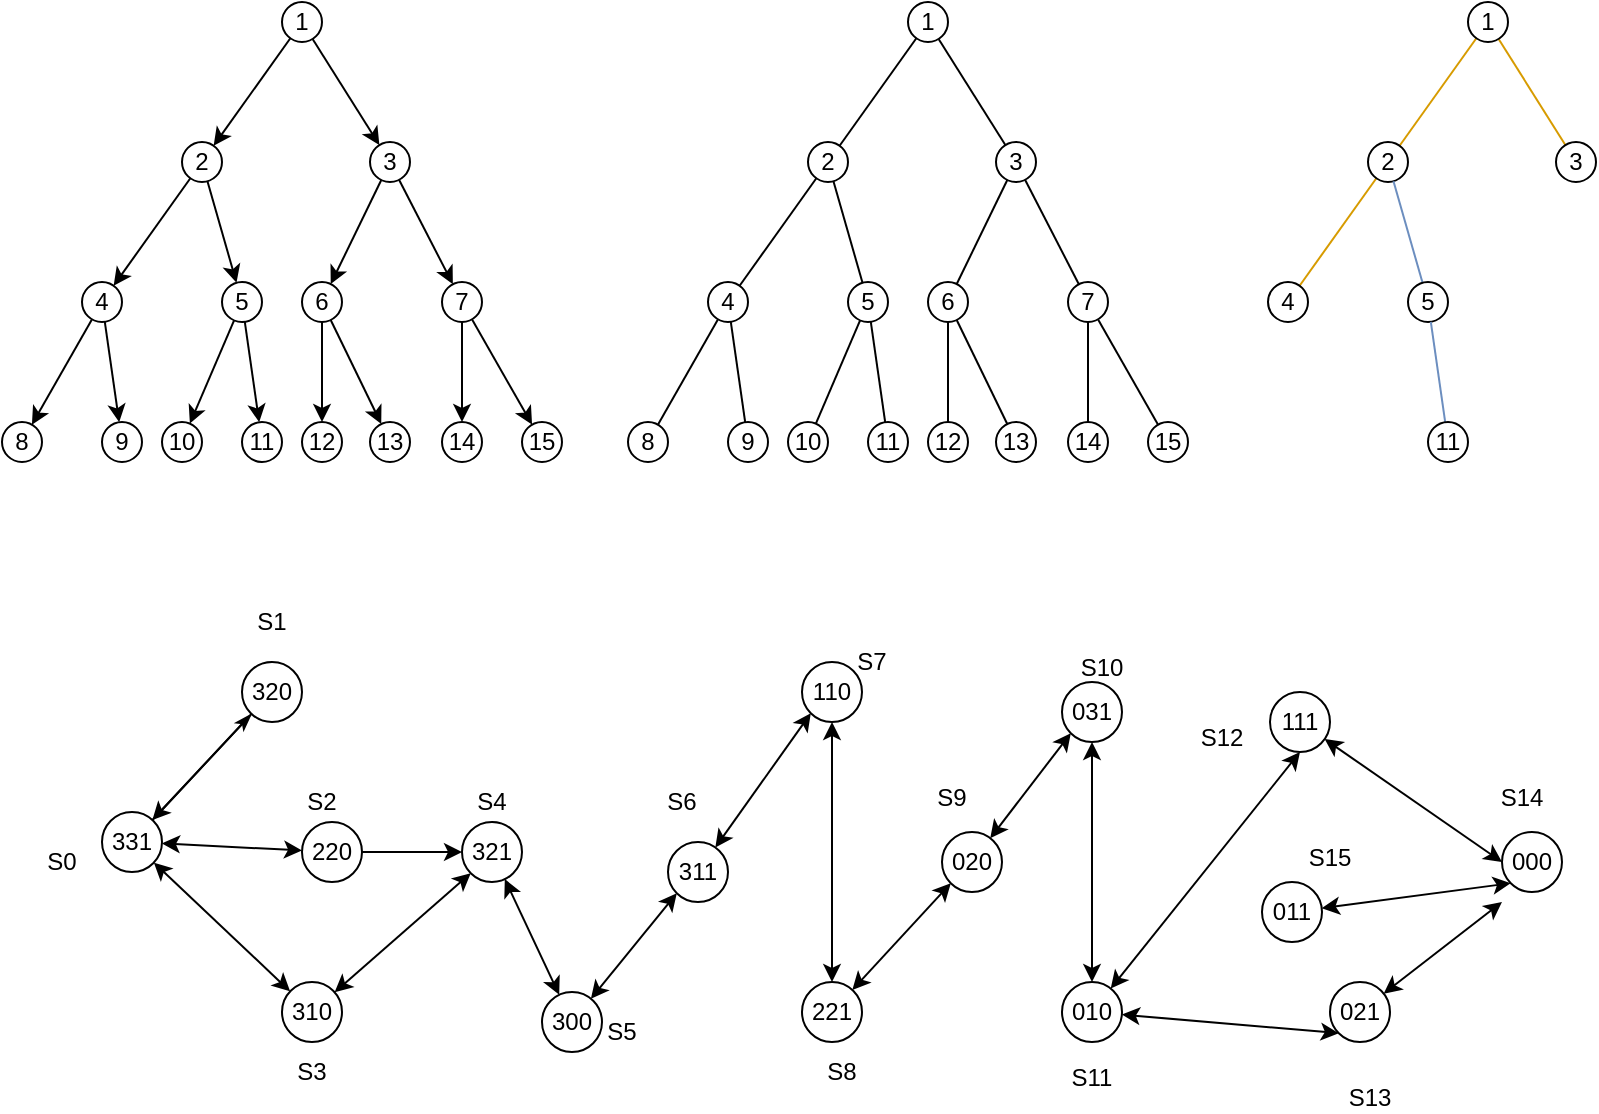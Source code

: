 <mxfile version="13.7.9" type="github"><diagram id="QasYs15c0SJN6hkDSE2E" name="Page-1"><mxGraphModel dx="827" dy="456" grid="1" gridSize="10" guides="1" tooltips="1" connect="1" arrows="1" fold="1" page="1" pageScale="1" pageWidth="827" pageHeight="1169" math="0" shadow="0"><root><mxCell id="0"/><mxCell id="1" parent="0"/><mxCell id="ssNxy5cDNpmLMazH2wRp-33" value="" style="orthogonalLoop=1;jettySize=auto;html=1;rounded=0;endArrow=none;endFill=0;" parent="1" source="ssNxy5cDNpmLMazH2wRp-1" target="ssNxy5cDNpmLMazH2wRp-32" edge="1"><mxGeometry relative="1" as="geometry"/></mxCell><mxCell id="ssNxy5cDNpmLMazH2wRp-35" value="" style="edgeStyle=none;rounded=0;orthogonalLoop=1;jettySize=auto;html=1;endArrow=none;endFill=0;" parent="1" source="ssNxy5cDNpmLMazH2wRp-1" target="ssNxy5cDNpmLMazH2wRp-34" edge="1"><mxGeometry relative="1" as="geometry"/></mxCell><mxCell id="ssNxy5cDNpmLMazH2wRp-1" value="1" style="ellipse;whiteSpace=wrap;html=1;aspect=fixed;" parent="1" vertex="1"><mxGeometry x="483" y="60" width="20" height="20" as="geometry"/></mxCell><mxCell id="ssNxy5cDNpmLMazH2wRp-37" value="" style="edgeStyle=none;rounded=0;orthogonalLoop=1;jettySize=auto;html=1;endArrow=none;endFill=0;" parent="1" source="ssNxy5cDNpmLMazH2wRp-32" target="ssNxy5cDNpmLMazH2wRp-36" edge="1"><mxGeometry relative="1" as="geometry"/></mxCell><mxCell id="ssNxy5cDNpmLMazH2wRp-39" value="" style="edgeStyle=none;rounded=0;orthogonalLoop=1;jettySize=auto;html=1;endArrow=none;endFill=0;" parent="1" source="ssNxy5cDNpmLMazH2wRp-32" target="ssNxy5cDNpmLMazH2wRp-38" edge="1"><mxGeometry relative="1" as="geometry"/></mxCell><mxCell id="ssNxy5cDNpmLMazH2wRp-32" value="2" style="ellipse;whiteSpace=wrap;html=1;aspect=fixed;" parent="1" vertex="1"><mxGeometry x="433" y="130" width="20" height="20" as="geometry"/></mxCell><mxCell id="ssNxy5cDNpmLMazH2wRp-41" value="" style="edgeStyle=none;rounded=0;orthogonalLoop=1;jettySize=auto;html=1;endArrow=none;endFill=0;" parent="1" source="ssNxy5cDNpmLMazH2wRp-34" target="ssNxy5cDNpmLMazH2wRp-40" edge="1"><mxGeometry relative="1" as="geometry"/></mxCell><mxCell id="cYh5wGk9j4le9y7uRXez-6" value="" style="edgeStyle=none;rounded=0;orthogonalLoop=1;jettySize=auto;html=1;endArrow=none;endFill=0;" edge="1" parent="1" source="ssNxy5cDNpmLMazH2wRp-34" target="ssNxy5cDNpmLMazH2wRp-51"><mxGeometry relative="1" as="geometry"/></mxCell><mxCell id="ssNxy5cDNpmLMazH2wRp-34" value="3" style="ellipse;whiteSpace=wrap;html=1;aspect=fixed;" parent="1" vertex="1"><mxGeometry x="527" y="130" width="20" height="20" as="geometry"/></mxCell><mxCell id="ssNxy5cDNpmLMazH2wRp-50" value="" style="edgeStyle=none;rounded=0;orthogonalLoop=1;jettySize=auto;html=1;endArrow=none;endFill=0;" parent="1" source="ssNxy5cDNpmLMazH2wRp-36" target="ssNxy5cDNpmLMazH2wRp-49" edge="1"><mxGeometry relative="1" as="geometry"/></mxCell><mxCell id="cYh5wGk9j4le9y7uRXez-3" value="" style="rounded=0;orthogonalLoop=1;jettySize=auto;html=1;endArrow=none;endFill=0;" edge="1" parent="1" source="ssNxy5cDNpmLMazH2wRp-36" target="cYh5wGk9j4le9y7uRXez-2"><mxGeometry relative="1" as="geometry"/></mxCell><mxCell id="ssNxy5cDNpmLMazH2wRp-36" value="4" style="ellipse;whiteSpace=wrap;html=1;aspect=fixed;" parent="1" vertex="1"><mxGeometry x="383" y="200" width="20" height="20" as="geometry"/></mxCell><mxCell id="ssNxy5cDNpmLMazH2wRp-54" value="" style="edgeStyle=none;rounded=0;orthogonalLoop=1;jettySize=auto;html=1;endArrow=none;endFill=0;" parent="1" source="ssNxy5cDNpmLMazH2wRp-38" target="ssNxy5cDNpmLMazH2wRp-53" edge="1"><mxGeometry relative="1" as="geometry"/></mxCell><mxCell id="ssNxy5cDNpmLMazH2wRp-57" value="" style="edgeStyle=none;rounded=0;orthogonalLoop=1;jettySize=auto;html=1;endArrow=none;endFill=0;" parent="1" source="ssNxy5cDNpmLMazH2wRp-38" target="ssNxy5cDNpmLMazH2wRp-56" edge="1"><mxGeometry relative="1" as="geometry"/></mxCell><mxCell id="ssNxy5cDNpmLMazH2wRp-38" value="5" style="ellipse;whiteSpace=wrap;html=1;aspect=fixed;" parent="1" vertex="1"><mxGeometry x="453" y="200" width="20" height="20" as="geometry"/></mxCell><mxCell id="ssNxy5cDNpmLMazH2wRp-60" value="" style="edgeStyle=none;rounded=0;orthogonalLoop=1;jettySize=auto;html=1;endArrow=none;endFill=0;" parent="1" source="ssNxy5cDNpmLMazH2wRp-40" target="ssNxy5cDNpmLMazH2wRp-59" edge="1"><mxGeometry relative="1" as="geometry"/></mxCell><mxCell id="ssNxy5cDNpmLMazH2wRp-62" value="" style="edgeStyle=none;rounded=0;orthogonalLoop=1;jettySize=auto;html=1;endArrow=none;endFill=0;" parent="1" source="ssNxy5cDNpmLMazH2wRp-40" target="ssNxy5cDNpmLMazH2wRp-61" edge="1"><mxGeometry relative="1" as="geometry"/></mxCell><mxCell id="ssNxy5cDNpmLMazH2wRp-40" value="6" style="ellipse;whiteSpace=wrap;html=1;aspect=fixed;" parent="1" vertex="1"><mxGeometry x="493" y="200" width="20" height="20" as="geometry"/></mxCell><mxCell id="ssNxy5cDNpmLMazH2wRp-49" value="9" style="ellipse;whiteSpace=wrap;html=1;aspect=fixed;" parent="1" vertex="1"><mxGeometry x="393" y="270" width="20" height="20" as="geometry"/></mxCell><mxCell id="ssNxy5cDNpmLMazH2wRp-64" value="" style="edgeStyle=none;rounded=0;orthogonalLoop=1;jettySize=auto;html=1;endArrow=none;endFill=0;" parent="1" source="ssNxy5cDNpmLMazH2wRp-51" target="ssNxy5cDNpmLMazH2wRp-63" edge="1"><mxGeometry relative="1" as="geometry"/></mxCell><mxCell id="ssNxy5cDNpmLMazH2wRp-67" value="" style="edgeStyle=none;rounded=0;orthogonalLoop=1;jettySize=auto;html=1;endArrow=none;endFill=0;" parent="1" source="ssNxy5cDNpmLMazH2wRp-51" target="ssNxy5cDNpmLMazH2wRp-66" edge="1"><mxGeometry relative="1" as="geometry"/></mxCell><mxCell id="ssNxy5cDNpmLMazH2wRp-51" value="7" style="ellipse;whiteSpace=wrap;html=1;aspect=fixed;" parent="1" vertex="1"><mxGeometry x="563" y="200" width="20" height="20" as="geometry"/></mxCell><mxCell id="ssNxy5cDNpmLMazH2wRp-53" value="10" style="ellipse;whiteSpace=wrap;html=1;aspect=fixed;" parent="1" vertex="1"><mxGeometry x="423" y="270" width="20" height="20" as="geometry"/></mxCell><mxCell id="ssNxy5cDNpmLMazH2wRp-56" value="11" style="ellipse;whiteSpace=wrap;html=1;aspect=fixed;" parent="1" vertex="1"><mxGeometry x="463" y="270" width="20" height="20" as="geometry"/></mxCell><mxCell id="ssNxy5cDNpmLMazH2wRp-59" value="12" style="ellipse;whiteSpace=wrap;html=1;aspect=fixed;" parent="1" vertex="1"><mxGeometry x="493" y="270" width="20" height="20" as="geometry"/></mxCell><mxCell id="ssNxy5cDNpmLMazH2wRp-61" value="13" style="ellipse;whiteSpace=wrap;html=1;aspect=fixed;" parent="1" vertex="1"><mxGeometry x="527" y="270" width="20" height="20" as="geometry"/></mxCell><mxCell id="ssNxy5cDNpmLMazH2wRp-63" value="14" style="ellipse;whiteSpace=wrap;html=1;aspect=fixed;" parent="1" vertex="1"><mxGeometry x="563" y="270" width="20" height="20" as="geometry"/></mxCell><mxCell id="ssNxy5cDNpmLMazH2wRp-66" value="15" style="ellipse;whiteSpace=wrap;html=1;aspect=fixed;" parent="1" vertex="1"><mxGeometry x="603" y="270" width="20" height="20" as="geometry"/></mxCell><mxCell id="ssNxy5cDNpmLMazH2wRp-68" value="" style="edgeStyle=none;rounded=0;orthogonalLoop=1;jettySize=auto;html=1;endArrow=none;endFill=0;fillColor=#ffe6cc;strokeColor=#d79b00;" parent="1" source="ssNxy5cDNpmLMazH2wRp-70" target="ssNxy5cDNpmLMazH2wRp-73" edge="1"><mxGeometry relative="1" as="geometry"/></mxCell><mxCell id="ssNxy5cDNpmLMazH2wRp-69" value="" style="edgeStyle=none;rounded=0;orthogonalLoop=1;jettySize=auto;html=1;endArrow=none;endFill=0;fillColor=#ffe6cc;strokeColor=#d79b00;" parent="1" source="ssNxy5cDNpmLMazH2wRp-70" target="ssNxy5cDNpmLMazH2wRp-78" edge="1"><mxGeometry relative="1" as="geometry"/></mxCell><mxCell id="ssNxy5cDNpmLMazH2wRp-70" value="1" style="ellipse;whiteSpace=wrap;html=1;aspect=fixed;" parent="1" vertex="1"><mxGeometry x="763" y="60" width="20" height="20" as="geometry"/></mxCell><mxCell id="ssNxy5cDNpmLMazH2wRp-71" value="" style="edgeStyle=none;rounded=0;orthogonalLoop=1;jettySize=auto;html=1;endArrow=none;endFill=0;fillColor=#ffe6cc;strokeColor=#d79b00;" parent="1" source="ssNxy5cDNpmLMazH2wRp-73" target="ssNxy5cDNpmLMazH2wRp-82" edge="1"><mxGeometry relative="1" as="geometry"/></mxCell><mxCell id="ssNxy5cDNpmLMazH2wRp-73" value="2" style="ellipse;whiteSpace=wrap;html=1;aspect=fixed;" parent="1" vertex="1"><mxGeometry x="713" y="130" width="20" height="20" as="geometry"/></mxCell><mxCell id="ssNxy5cDNpmLMazH2wRp-78" value="3" style="ellipse;whiteSpace=wrap;html=1;aspect=fixed;" parent="1" vertex="1"><mxGeometry x="807" y="130" width="20" height="20" as="geometry"/></mxCell><mxCell id="ssNxy5cDNpmLMazH2wRp-82" value="4" style="ellipse;whiteSpace=wrap;html=1;aspect=fixed;" parent="1" vertex="1"><mxGeometry x="663" y="200" width="20" height="20" as="geometry"/></mxCell><mxCell id="ssNxy5cDNpmLMazH2wRp-101" value="" style="edgeStyle=none;rounded=0;orthogonalLoop=1;jettySize=auto;html=1;endArrow=none;endFill=0;fillColor=#dae8fc;strokeColor=#6c8ebf;" parent="1" source="ssNxy5cDNpmLMazH2wRp-85" target="ssNxy5cDNpmLMazH2wRp-73" edge="1"><mxGeometry relative="1" as="geometry"/></mxCell><mxCell id="ssNxy5cDNpmLMazH2wRp-85" value="5" style="ellipse;whiteSpace=wrap;html=1;aspect=fixed;" parent="1" vertex="1"><mxGeometry x="733" y="200" width="20" height="20" as="geometry"/></mxCell><mxCell id="ssNxy5cDNpmLMazH2wRp-100" value="" style="edgeStyle=none;rounded=0;orthogonalLoop=1;jettySize=auto;html=1;endArrow=none;endFill=0;fillColor=#dae8fc;strokeColor=#6c8ebf;" parent="1" source="ssNxy5cDNpmLMazH2wRp-95" target="ssNxy5cDNpmLMazH2wRp-85" edge="1"><mxGeometry relative="1" as="geometry"/></mxCell><mxCell id="ssNxy5cDNpmLMazH2wRp-95" value="11" style="ellipse;whiteSpace=wrap;html=1;aspect=fixed;" parent="1" vertex="1"><mxGeometry x="743" y="270" width="20" height="20" as="geometry"/></mxCell><mxCell id="cYh5wGk9j4le9y7uRXez-2" value="8" style="ellipse;whiteSpace=wrap;html=1;aspect=fixed;" vertex="1" parent="1"><mxGeometry x="343" y="270" width="20" height="20" as="geometry"/></mxCell><mxCell id="cYh5wGk9j4le9y7uRXez-10" value="" style="edgeStyle=none;rounded=0;orthogonalLoop=1;jettySize=auto;html=1;endArrow=none;endFill=0;" edge="1" parent="1" source="cYh5wGk9j4le9y7uRXez-8" target="cYh5wGk9j4le9y7uRXez-9"><mxGeometry relative="1" as="geometry"/></mxCell><mxCell id="cYh5wGk9j4le9y7uRXez-12" value="" style="edgeStyle=none;rounded=0;orthogonalLoop=1;jettySize=auto;html=1;endArrow=classicThin;endFill=1;startArrow=classic;startFill=1;" edge="1" parent="1" source="cYh5wGk9j4le9y7uRXez-8" target="cYh5wGk9j4le9y7uRXez-9"><mxGeometry relative="1" as="geometry"/></mxCell><mxCell id="cYh5wGk9j4le9y7uRXez-14" value="" style="edgeStyle=none;rounded=0;orthogonalLoop=1;jettySize=auto;html=1;endArrow=classic;endFill=1;startArrow=classic;startFill=1;" edge="1" parent="1" source="cYh5wGk9j4le9y7uRXez-8" target="cYh5wGk9j4le9y7uRXez-13"><mxGeometry relative="1" as="geometry"/></mxCell><mxCell id="cYh5wGk9j4le9y7uRXez-16" value="" style="edgeStyle=none;rounded=0;orthogonalLoop=1;jettySize=auto;html=1;endArrow=classic;endFill=1;startArrow=classic;startFill=1;" edge="1" parent="1" source="cYh5wGk9j4le9y7uRXez-8" target="cYh5wGk9j4le9y7uRXez-15"><mxGeometry relative="1" as="geometry"/></mxCell><mxCell id="cYh5wGk9j4le9y7uRXez-8" value="331" style="ellipse;whiteSpace=wrap;html=1;aspect=fixed;" vertex="1" parent="1"><mxGeometry x="80" y="465" width="30" height="30" as="geometry"/></mxCell><mxCell id="cYh5wGk9j4le9y7uRXez-9" value="320" style="ellipse;whiteSpace=wrap;html=1;aspect=fixed;" vertex="1" parent="1"><mxGeometry x="150" y="390" width="30" height="30" as="geometry"/></mxCell><mxCell id="cYh5wGk9j4le9y7uRXez-11" value="S0" style="text;html=1;strokeColor=none;fillColor=none;align=center;verticalAlign=middle;whiteSpace=wrap;rounded=0;" vertex="1" parent="1"><mxGeometry x="40" y="480" width="40" height="20" as="geometry"/></mxCell><mxCell id="cYh5wGk9j4le9y7uRXez-21" value="" style="edgeStyle=none;rounded=0;orthogonalLoop=1;jettySize=auto;html=1;endArrow=classic;endFill=1;" edge="1" parent="1" source="cYh5wGk9j4le9y7uRXez-13" target="cYh5wGk9j4le9y7uRXez-20"><mxGeometry relative="1" as="geometry"/></mxCell><mxCell id="cYh5wGk9j4le9y7uRXez-13" value="220" style="ellipse;whiteSpace=wrap;html=1;aspect=fixed;" vertex="1" parent="1"><mxGeometry x="180" y="470" width="30" height="30" as="geometry"/></mxCell><mxCell id="cYh5wGk9j4le9y7uRXez-22" value="" style="edgeStyle=none;rounded=0;orthogonalLoop=1;jettySize=auto;html=1;startArrow=classic;startFill=1;endArrow=classic;endFill=1;entryX=0;entryY=1;entryDx=0;entryDy=0;" edge="1" parent="1" source="cYh5wGk9j4le9y7uRXez-15" target="cYh5wGk9j4le9y7uRXez-20"><mxGeometry relative="1" as="geometry"/></mxCell><mxCell id="cYh5wGk9j4le9y7uRXez-15" value="310" style="ellipse;whiteSpace=wrap;html=1;aspect=fixed;" vertex="1" parent="1"><mxGeometry x="170" y="550" width="30" height="30" as="geometry"/></mxCell><mxCell id="cYh5wGk9j4le9y7uRXez-17" value="S1" style="text;html=1;strokeColor=none;fillColor=none;align=center;verticalAlign=middle;whiteSpace=wrap;rounded=0;" vertex="1" parent="1"><mxGeometry x="145" y="360" width="40" height="20" as="geometry"/></mxCell><mxCell id="cYh5wGk9j4le9y7uRXez-18" value="S2" style="text;html=1;strokeColor=none;fillColor=none;align=center;verticalAlign=middle;whiteSpace=wrap;rounded=0;" vertex="1" parent="1"><mxGeometry x="170" y="450" width="40" height="20" as="geometry"/></mxCell><mxCell id="cYh5wGk9j4le9y7uRXez-19" value="S3" style="text;html=1;strokeColor=none;fillColor=none;align=center;verticalAlign=middle;whiteSpace=wrap;rounded=0;" vertex="1" parent="1"><mxGeometry x="165" y="585" width="40" height="20" as="geometry"/></mxCell><mxCell id="cYh5wGk9j4le9y7uRXez-24" value="" style="edgeStyle=none;rounded=0;orthogonalLoop=1;jettySize=auto;html=1;startArrow=classic;startFill=1;endArrow=classic;endFill=1;" edge="1" parent="1" source="cYh5wGk9j4le9y7uRXez-20" target="cYh5wGk9j4le9y7uRXez-23"><mxGeometry relative="1" as="geometry"/></mxCell><mxCell id="cYh5wGk9j4le9y7uRXez-20" value="321" style="ellipse;whiteSpace=wrap;html=1;aspect=fixed;" vertex="1" parent="1"><mxGeometry x="260" y="470" width="30" height="30" as="geometry"/></mxCell><mxCell id="cYh5wGk9j4le9y7uRXez-51" style="edgeStyle=none;rounded=0;orthogonalLoop=1;jettySize=auto;html=1;entryX=0;entryY=1;entryDx=0;entryDy=0;startArrow=classic;startFill=1;endArrow=classic;endFill=1;" edge="1" parent="1" source="cYh5wGk9j4le9y7uRXez-23" target="cYh5wGk9j4le9y7uRXez-25"><mxGeometry relative="1" as="geometry"/></mxCell><mxCell id="cYh5wGk9j4le9y7uRXez-23" value="300" style="ellipse;whiteSpace=wrap;html=1;aspect=fixed;" vertex="1" parent="1"><mxGeometry x="300" y="555" width="30" height="30" as="geometry"/></mxCell><mxCell id="cYh5wGk9j4le9y7uRXez-52" style="edgeStyle=none;rounded=0;orthogonalLoop=1;jettySize=auto;html=1;entryX=0;entryY=1;entryDx=0;entryDy=0;startArrow=classic;startFill=1;endArrow=classic;endFill=1;" edge="1" parent="1" source="cYh5wGk9j4le9y7uRXez-25" target="cYh5wGk9j4le9y7uRXez-27"><mxGeometry relative="1" as="geometry"/></mxCell><mxCell id="cYh5wGk9j4le9y7uRXez-25" value="311" style="ellipse;whiteSpace=wrap;html=1;aspect=fixed;" vertex="1" parent="1"><mxGeometry x="363" y="480" width="30" height="30" as="geometry"/></mxCell><mxCell id="cYh5wGk9j4le9y7uRXez-53" style="edgeStyle=none;rounded=0;orthogonalLoop=1;jettySize=auto;html=1;entryX=0.5;entryY=0;entryDx=0;entryDy=0;startArrow=classic;startFill=1;endArrow=classic;endFill=1;" edge="1" parent="1" source="cYh5wGk9j4le9y7uRXez-27" target="cYh5wGk9j4le9y7uRXez-29"><mxGeometry relative="1" as="geometry"/></mxCell><mxCell id="cYh5wGk9j4le9y7uRXez-27" value="110" style="ellipse;whiteSpace=wrap;html=1;aspect=fixed;" vertex="1" parent="1"><mxGeometry x="430" y="390" width="30" height="30" as="geometry"/></mxCell><mxCell id="cYh5wGk9j4le9y7uRXez-54" style="edgeStyle=none;rounded=0;orthogonalLoop=1;jettySize=auto;html=1;entryX=0;entryY=1;entryDx=0;entryDy=0;startArrow=classic;startFill=1;endArrow=classic;endFill=1;" edge="1" parent="1" source="cYh5wGk9j4le9y7uRXez-29" target="cYh5wGk9j4le9y7uRXez-31"><mxGeometry relative="1" as="geometry"/></mxCell><mxCell id="cYh5wGk9j4le9y7uRXez-29" value="221" style="ellipse;whiteSpace=wrap;html=1;aspect=fixed;" vertex="1" parent="1"><mxGeometry x="430" y="550" width="30" height="30" as="geometry"/></mxCell><mxCell id="cYh5wGk9j4le9y7uRXez-55" style="edgeStyle=none;rounded=0;orthogonalLoop=1;jettySize=auto;html=1;entryX=0;entryY=1;entryDx=0;entryDy=0;startArrow=classic;startFill=1;endArrow=classic;endFill=1;" edge="1" parent="1" source="cYh5wGk9j4le9y7uRXez-31" target="cYh5wGk9j4le9y7uRXez-33"><mxGeometry relative="1" as="geometry"/></mxCell><mxCell id="cYh5wGk9j4le9y7uRXez-31" value="020" style="ellipse;whiteSpace=wrap;html=1;aspect=fixed;" vertex="1" parent="1"><mxGeometry x="500" y="475" width="30" height="30" as="geometry"/></mxCell><mxCell id="cYh5wGk9j4le9y7uRXez-56" style="edgeStyle=none;rounded=0;orthogonalLoop=1;jettySize=auto;html=1;entryX=0.5;entryY=0;entryDx=0;entryDy=0;startArrow=classic;startFill=1;endArrow=classic;endFill=1;" edge="1" parent="1" source="cYh5wGk9j4le9y7uRXez-33" target="cYh5wGk9j4le9y7uRXez-37"><mxGeometry relative="1" as="geometry"/></mxCell><mxCell id="cYh5wGk9j4le9y7uRXez-33" value="031" style="ellipse;whiteSpace=wrap;html=1;aspect=fixed;" vertex="1" parent="1"><mxGeometry x="560" y="400" width="30" height="30" as="geometry"/></mxCell><mxCell id="cYh5wGk9j4le9y7uRXez-57" style="edgeStyle=none;rounded=0;orthogonalLoop=1;jettySize=auto;html=1;entryX=0.5;entryY=1;entryDx=0;entryDy=0;startArrow=classic;startFill=1;endArrow=classic;endFill=1;" edge="1" parent="1" source="cYh5wGk9j4le9y7uRXez-37" target="cYh5wGk9j4le9y7uRXez-39"><mxGeometry relative="1" as="geometry"/></mxCell><mxCell id="cYh5wGk9j4le9y7uRXez-61" style="edgeStyle=none;rounded=0;orthogonalLoop=1;jettySize=auto;html=1;startArrow=classic;startFill=1;endArrow=classic;endFill=1;entryX=0;entryY=1;entryDx=0;entryDy=0;" edge="1" parent="1" source="cYh5wGk9j4le9y7uRXez-37" target="cYh5wGk9j4le9y7uRXez-41"><mxGeometry relative="1" as="geometry"><mxPoint x="700" y="600" as="targetPoint"/></mxGeometry></mxCell><mxCell id="cYh5wGk9j4le9y7uRXez-37" value="010" style="ellipse;whiteSpace=wrap;html=1;aspect=fixed;" vertex="1" parent="1"><mxGeometry x="560" y="550" width="30" height="30" as="geometry"/></mxCell><mxCell id="cYh5wGk9j4le9y7uRXez-58" style="edgeStyle=none;rounded=0;orthogonalLoop=1;jettySize=auto;html=1;entryX=0;entryY=0.5;entryDx=0;entryDy=0;startArrow=classic;startFill=1;endArrow=classic;endFill=1;" edge="1" parent="1" source="cYh5wGk9j4le9y7uRXez-39" target="cYh5wGk9j4le9y7uRXez-43"><mxGeometry relative="1" as="geometry"/></mxCell><mxCell id="cYh5wGk9j4le9y7uRXez-39" value="111" style="ellipse;whiteSpace=wrap;html=1;aspect=fixed;" vertex="1" parent="1"><mxGeometry x="664" y="405" width="30" height="30" as="geometry"/></mxCell><mxCell id="cYh5wGk9j4le9y7uRXez-60" style="edgeStyle=none;rounded=0;orthogonalLoop=1;jettySize=auto;html=1;startArrow=classic;startFill=1;endArrow=classic;endFill=1;" edge="1" parent="1" source="cYh5wGk9j4le9y7uRXez-41"><mxGeometry relative="1" as="geometry"><mxPoint x="780" y="510" as="targetPoint"/></mxGeometry></mxCell><mxCell id="cYh5wGk9j4le9y7uRXez-41" value="021" style="ellipse;whiteSpace=wrap;html=1;aspect=fixed;" vertex="1" parent="1"><mxGeometry x="694" y="550" width="30" height="30" as="geometry"/></mxCell><mxCell id="cYh5wGk9j4le9y7uRXez-43" value="000" style="ellipse;whiteSpace=wrap;html=1;aspect=fixed;" vertex="1" parent="1"><mxGeometry x="780" y="475" width="30" height="30" as="geometry"/></mxCell><mxCell id="cYh5wGk9j4le9y7uRXez-59" style="edgeStyle=none;rounded=0;orthogonalLoop=1;jettySize=auto;html=1;entryX=0;entryY=1;entryDx=0;entryDy=0;startArrow=classic;startFill=1;endArrow=classic;endFill=1;" edge="1" parent="1" source="cYh5wGk9j4le9y7uRXez-46" target="cYh5wGk9j4le9y7uRXez-43"><mxGeometry relative="1" as="geometry"/></mxCell><mxCell id="cYh5wGk9j4le9y7uRXez-46" value="011" style="ellipse;whiteSpace=wrap;html=1;aspect=fixed;" vertex="1" parent="1"><mxGeometry x="660" y="500" width="30" height="30" as="geometry"/></mxCell><mxCell id="cYh5wGk9j4le9y7uRXez-63" value="S4" style="text;html=1;strokeColor=none;fillColor=none;align=center;verticalAlign=middle;whiteSpace=wrap;rounded=0;" vertex="1" parent="1"><mxGeometry x="255" y="450" width="40" height="20" as="geometry"/></mxCell><mxCell id="cYh5wGk9j4le9y7uRXez-64" value="S5" style="text;html=1;strokeColor=none;fillColor=none;align=center;verticalAlign=middle;whiteSpace=wrap;rounded=0;" vertex="1" parent="1"><mxGeometry x="320" y="565" width="40" height="20" as="geometry"/></mxCell><mxCell id="cYh5wGk9j4le9y7uRXez-66" value="S6" style="text;html=1;strokeColor=none;fillColor=none;align=center;verticalAlign=middle;whiteSpace=wrap;rounded=0;" vertex="1" parent="1"><mxGeometry x="350" y="450" width="40" height="20" as="geometry"/></mxCell><mxCell id="cYh5wGk9j4le9y7uRXez-67" value="S7" style="text;html=1;strokeColor=none;fillColor=none;align=center;verticalAlign=middle;whiteSpace=wrap;rounded=0;" vertex="1" parent="1"><mxGeometry x="445" y="380" width="40" height="20" as="geometry"/></mxCell><mxCell id="cYh5wGk9j4le9y7uRXez-68" value="S8" style="text;html=1;strokeColor=none;fillColor=none;align=center;verticalAlign=middle;whiteSpace=wrap;rounded=0;" vertex="1" parent="1"><mxGeometry x="430" y="587.5" width="40" height="15" as="geometry"/></mxCell><mxCell id="cYh5wGk9j4le9y7uRXez-69" value="S9" style="text;html=1;strokeColor=none;fillColor=none;align=center;verticalAlign=middle;whiteSpace=wrap;rounded=0;" vertex="1" parent="1"><mxGeometry x="485" y="450" width="40" height="15" as="geometry"/></mxCell><mxCell id="cYh5wGk9j4le9y7uRXez-70" value="S10" style="text;html=1;strokeColor=none;fillColor=none;align=center;verticalAlign=middle;whiteSpace=wrap;rounded=0;" vertex="1" parent="1"><mxGeometry x="560" y="385" width="40" height="15" as="geometry"/></mxCell><mxCell id="cYh5wGk9j4le9y7uRXez-78" value="S11" style="text;html=1;strokeColor=none;fillColor=none;align=center;verticalAlign=middle;whiteSpace=wrap;rounded=0;" vertex="1" parent="1"><mxGeometry x="555" y="590" width="40" height="15" as="geometry"/></mxCell><mxCell id="cYh5wGk9j4le9y7uRXez-79" value="S12" style="text;html=1;strokeColor=none;fillColor=none;align=center;verticalAlign=middle;whiteSpace=wrap;rounded=0;" vertex="1" parent="1"><mxGeometry x="620" y="420" width="40" height="15" as="geometry"/></mxCell><mxCell id="cYh5wGk9j4le9y7uRXez-80" value="S14" style="text;html=1;strokeColor=none;fillColor=none;align=center;verticalAlign=middle;whiteSpace=wrap;rounded=0;" vertex="1" parent="1"><mxGeometry x="770" y="450" width="40" height="15" as="geometry"/></mxCell><mxCell id="cYh5wGk9j4le9y7uRXez-81" value="S13" style="text;html=1;strokeColor=none;fillColor=none;align=center;verticalAlign=middle;whiteSpace=wrap;rounded=0;" vertex="1" parent="1"><mxGeometry x="694" y="600" width="40" height="15" as="geometry"/></mxCell><mxCell id="cYh5wGk9j4le9y7uRXez-82" value="S15" style="text;html=1;strokeColor=none;fillColor=none;align=center;verticalAlign=middle;whiteSpace=wrap;rounded=0;" vertex="1" parent="1"><mxGeometry x="674" y="480" width="40" height="15" as="geometry"/></mxCell><mxCell id="cYh5wGk9j4le9y7uRXez-115" value="" style="orthogonalLoop=1;jettySize=auto;html=1;rounded=0;endArrow=classic;endFill=1;" edge="1" parent="1" source="cYh5wGk9j4le9y7uRXez-117" target="cYh5wGk9j4le9y7uRXez-120"><mxGeometry relative="1" as="geometry"/></mxCell><mxCell id="cYh5wGk9j4le9y7uRXez-116" value="" style="edgeStyle=none;rounded=0;orthogonalLoop=1;jettySize=auto;html=1;endArrow=classic;endFill=1;" edge="1" parent="1" source="cYh5wGk9j4le9y7uRXez-117" target="cYh5wGk9j4le9y7uRXez-123"><mxGeometry relative="1" as="geometry"/></mxCell><mxCell id="cYh5wGk9j4le9y7uRXez-117" value="1" style="ellipse;whiteSpace=wrap;html=1;aspect=fixed;" vertex="1" parent="1"><mxGeometry x="170" y="60" width="20" height="20" as="geometry"/></mxCell><mxCell id="cYh5wGk9j4le9y7uRXez-118" value="" style="edgeStyle=none;rounded=0;orthogonalLoop=1;jettySize=auto;html=1;endArrow=classic;endFill=1;" edge="1" parent="1" source="cYh5wGk9j4le9y7uRXez-120" target="cYh5wGk9j4le9y7uRXez-126"><mxGeometry relative="1" as="geometry"/></mxCell><mxCell id="cYh5wGk9j4le9y7uRXez-119" value="" style="edgeStyle=none;rounded=0;orthogonalLoop=1;jettySize=auto;html=1;endArrow=classic;endFill=1;" edge="1" parent="1" source="cYh5wGk9j4le9y7uRXez-120" target="cYh5wGk9j4le9y7uRXez-129"><mxGeometry relative="1" as="geometry"/></mxCell><mxCell id="cYh5wGk9j4le9y7uRXez-120" value="2" style="ellipse;whiteSpace=wrap;html=1;aspect=fixed;" vertex="1" parent="1"><mxGeometry x="120" y="130" width="20" height="20" as="geometry"/></mxCell><mxCell id="cYh5wGk9j4le9y7uRXez-121" value="" style="edgeStyle=none;rounded=0;orthogonalLoop=1;jettySize=auto;html=1;endArrow=classic;endFill=1;" edge="1" parent="1" source="cYh5wGk9j4le9y7uRXez-123" target="cYh5wGk9j4le9y7uRXez-132"><mxGeometry relative="1" as="geometry"/></mxCell><mxCell id="cYh5wGk9j4le9y7uRXez-122" value="" style="edgeStyle=none;rounded=0;orthogonalLoop=1;jettySize=auto;html=1;endArrow=classic;endFill=1;" edge="1" parent="1" source="cYh5wGk9j4le9y7uRXez-123" target="cYh5wGk9j4le9y7uRXez-136"><mxGeometry relative="1" as="geometry"/></mxCell><mxCell id="cYh5wGk9j4le9y7uRXez-123" value="3" style="ellipse;whiteSpace=wrap;html=1;aspect=fixed;" vertex="1" parent="1"><mxGeometry x="214" y="130" width="20" height="20" as="geometry"/></mxCell><mxCell id="cYh5wGk9j4le9y7uRXez-124" value="" style="edgeStyle=none;rounded=0;orthogonalLoop=1;jettySize=auto;html=1;endArrow=classic;endFill=1;" edge="1" parent="1" source="cYh5wGk9j4le9y7uRXez-126" target="cYh5wGk9j4le9y7uRXez-133"><mxGeometry relative="1" as="geometry"/></mxCell><mxCell id="cYh5wGk9j4le9y7uRXez-125" value="" style="rounded=0;orthogonalLoop=1;jettySize=auto;html=1;endArrow=classic;endFill=1;" edge="1" parent="1" source="cYh5wGk9j4le9y7uRXez-126" target="cYh5wGk9j4le9y7uRXez-143"><mxGeometry relative="1" as="geometry"/></mxCell><mxCell id="cYh5wGk9j4le9y7uRXez-126" value="4" style="ellipse;whiteSpace=wrap;html=1;aspect=fixed;" vertex="1" parent="1"><mxGeometry x="70" y="200" width="20" height="20" as="geometry"/></mxCell><mxCell id="cYh5wGk9j4le9y7uRXez-127" value="" style="edgeStyle=none;rounded=0;orthogonalLoop=1;jettySize=auto;html=1;endArrow=classic;endFill=1;" edge="1" parent="1" source="cYh5wGk9j4le9y7uRXez-129" target="cYh5wGk9j4le9y7uRXez-137"><mxGeometry relative="1" as="geometry"/></mxCell><mxCell id="cYh5wGk9j4le9y7uRXez-128" value="" style="edgeStyle=none;rounded=0;orthogonalLoop=1;jettySize=auto;html=1;endArrow=classic;endFill=1;" edge="1" parent="1" source="cYh5wGk9j4le9y7uRXez-129" target="cYh5wGk9j4le9y7uRXez-138"><mxGeometry relative="1" as="geometry"/></mxCell><mxCell id="cYh5wGk9j4le9y7uRXez-129" value="5" style="ellipse;whiteSpace=wrap;html=1;aspect=fixed;" vertex="1" parent="1"><mxGeometry x="140" y="200" width="20" height="20" as="geometry"/></mxCell><mxCell id="cYh5wGk9j4le9y7uRXez-130" value="" style="edgeStyle=none;rounded=0;orthogonalLoop=1;jettySize=auto;html=1;endArrow=classic;endFill=1;" edge="1" parent="1" source="cYh5wGk9j4le9y7uRXez-132" target="cYh5wGk9j4le9y7uRXez-139"><mxGeometry relative="1" as="geometry"/></mxCell><mxCell id="cYh5wGk9j4le9y7uRXez-131" value="" style="edgeStyle=none;rounded=0;orthogonalLoop=1;jettySize=auto;html=1;endArrow=classic;endFill=1;" edge="1" parent="1" source="cYh5wGk9j4le9y7uRXez-132" target="cYh5wGk9j4le9y7uRXez-140"><mxGeometry relative="1" as="geometry"/></mxCell><mxCell id="cYh5wGk9j4le9y7uRXez-132" value="6" style="ellipse;whiteSpace=wrap;html=1;aspect=fixed;" vertex="1" parent="1"><mxGeometry x="180" y="200" width="20" height="20" as="geometry"/></mxCell><mxCell id="cYh5wGk9j4le9y7uRXez-133" value="9" style="ellipse;whiteSpace=wrap;html=1;aspect=fixed;" vertex="1" parent="1"><mxGeometry x="80" y="270" width="20" height="20" as="geometry"/></mxCell><mxCell id="cYh5wGk9j4le9y7uRXez-134" value="" style="edgeStyle=none;rounded=0;orthogonalLoop=1;jettySize=auto;html=1;endArrow=classic;endFill=1;" edge="1" parent="1" source="cYh5wGk9j4le9y7uRXez-136" target="cYh5wGk9j4le9y7uRXez-141"><mxGeometry relative="1" as="geometry"/></mxCell><mxCell id="cYh5wGk9j4le9y7uRXez-135" value="" style="edgeStyle=none;rounded=0;orthogonalLoop=1;jettySize=auto;html=1;endArrow=classic;endFill=1;" edge="1" parent="1" source="cYh5wGk9j4le9y7uRXez-136" target="cYh5wGk9j4le9y7uRXez-142"><mxGeometry relative="1" as="geometry"/></mxCell><mxCell id="cYh5wGk9j4le9y7uRXez-136" value="7" style="ellipse;whiteSpace=wrap;html=1;aspect=fixed;" vertex="1" parent="1"><mxGeometry x="250" y="200" width="20" height="20" as="geometry"/></mxCell><mxCell id="cYh5wGk9j4le9y7uRXez-137" value="10" style="ellipse;whiteSpace=wrap;html=1;aspect=fixed;" vertex="1" parent="1"><mxGeometry x="110" y="270" width="20" height="20" as="geometry"/></mxCell><mxCell id="cYh5wGk9j4le9y7uRXez-138" value="11" style="ellipse;whiteSpace=wrap;html=1;aspect=fixed;" vertex="1" parent="1"><mxGeometry x="150" y="270" width="20" height="20" as="geometry"/></mxCell><mxCell id="cYh5wGk9j4le9y7uRXez-139" value="12" style="ellipse;whiteSpace=wrap;html=1;aspect=fixed;" vertex="1" parent="1"><mxGeometry x="180" y="270" width="20" height="20" as="geometry"/></mxCell><mxCell id="cYh5wGk9j4le9y7uRXez-140" value="13" style="ellipse;whiteSpace=wrap;html=1;aspect=fixed;" vertex="1" parent="1"><mxGeometry x="214" y="270" width="20" height="20" as="geometry"/></mxCell><mxCell id="cYh5wGk9j4le9y7uRXez-141" value="14" style="ellipse;whiteSpace=wrap;html=1;aspect=fixed;" vertex="1" parent="1"><mxGeometry x="250" y="270" width="20" height="20" as="geometry"/></mxCell><mxCell id="cYh5wGk9j4le9y7uRXez-142" value="15" style="ellipse;whiteSpace=wrap;html=1;aspect=fixed;" vertex="1" parent="1"><mxGeometry x="290" y="270" width="20" height="20" as="geometry"/></mxCell><mxCell id="cYh5wGk9j4le9y7uRXez-143" value="8" style="ellipse;whiteSpace=wrap;html=1;aspect=fixed;" vertex="1" parent="1"><mxGeometry x="30" y="270" width="20" height="20" as="geometry"/></mxCell></root></mxGraphModel></diagram></mxfile>
